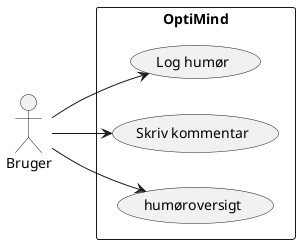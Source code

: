 @startuml 


left to right direction


actor Bruger

rectangle OptiMind{
  Bruger --> (Log humør)
  Bruger --> (Skriv kommentar)
  Bruger --> (humøroversigt)
  

}
@enduml
